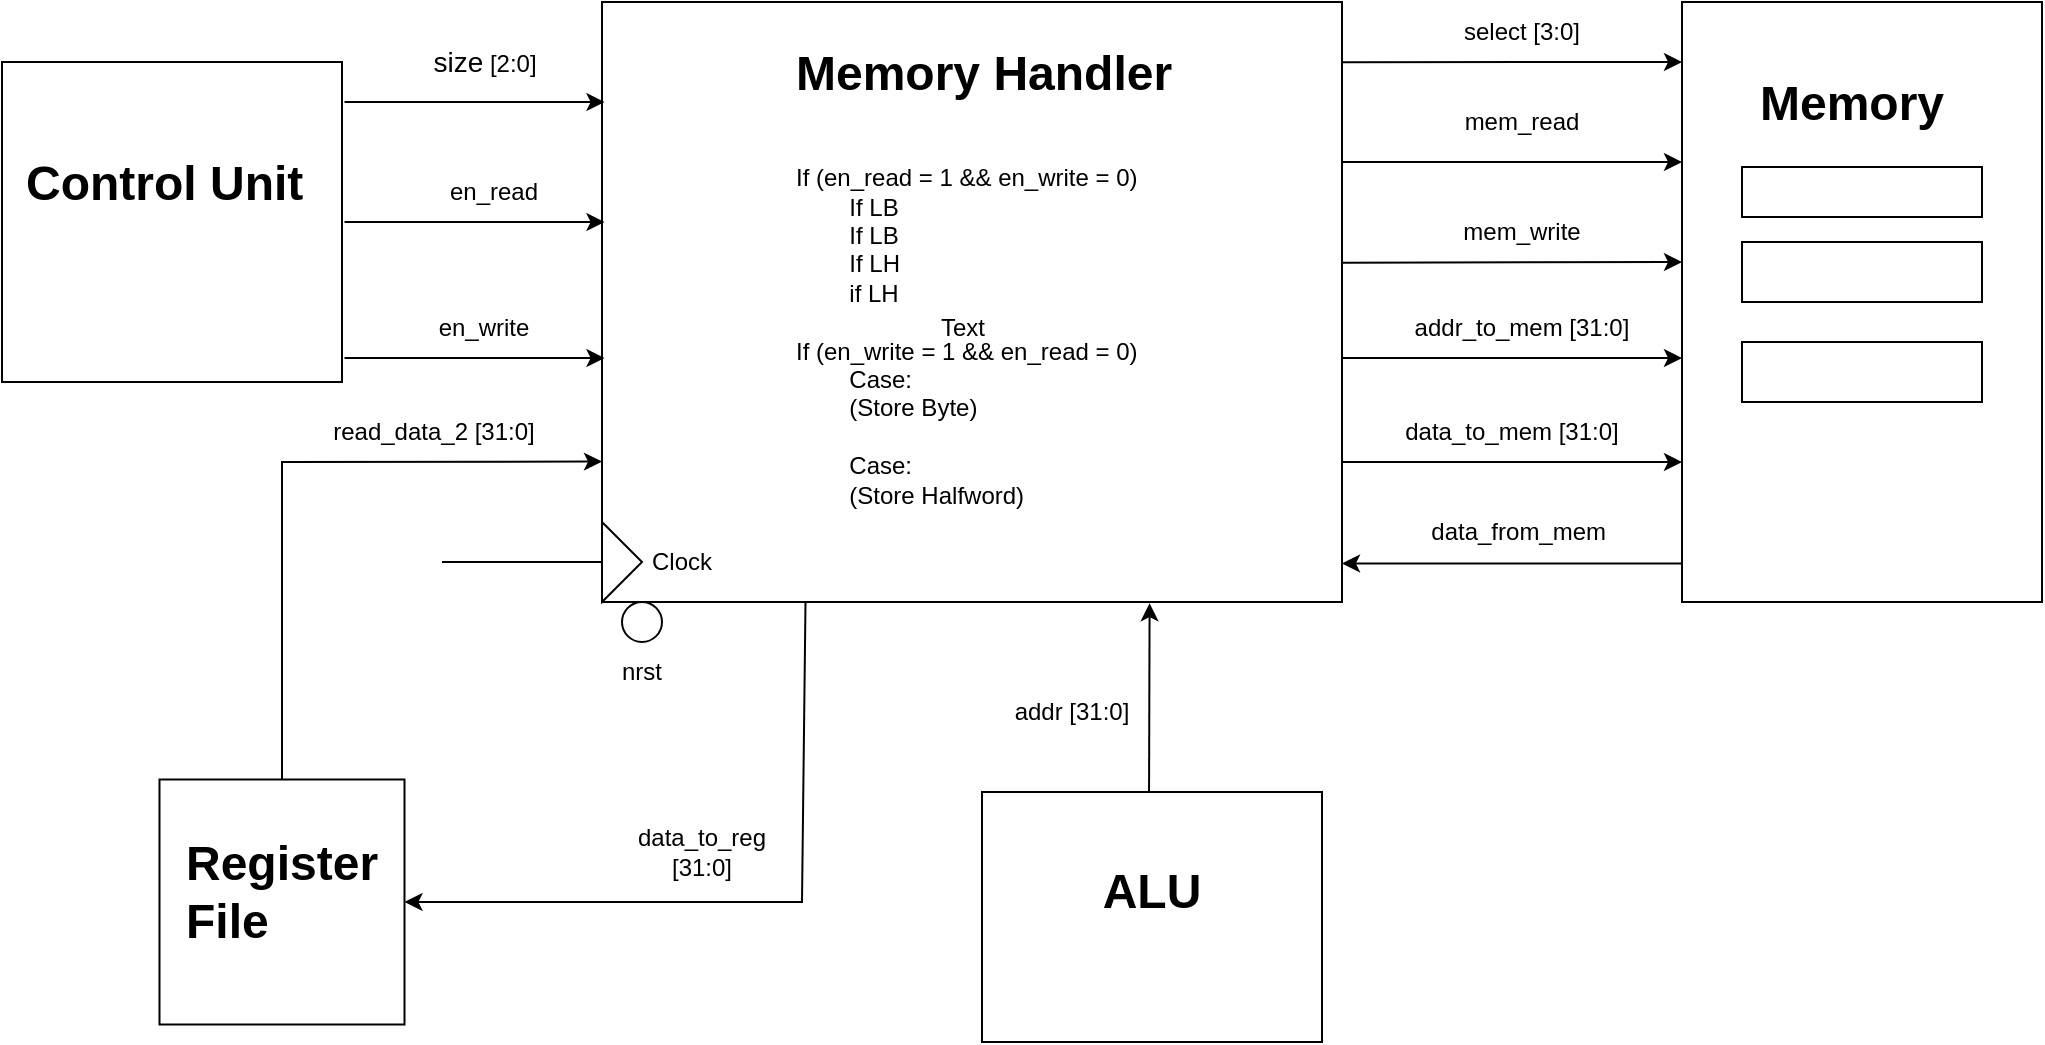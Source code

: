 <mxfile version="24.6.2" type="github">
  <diagram name="Trang-1" id="H_r4qNMvlrrulFxureWI">
    <mxGraphModel dx="2108" dy="551" grid="1" gridSize="10" guides="1" tooltips="1" connect="1" arrows="1" fold="1" page="1" pageScale="1" pageWidth="827" pageHeight="1169" math="0" shadow="0">
      <root>
        <mxCell id="0" />
        <mxCell id="1" parent="0" />
        <mxCell id="SlMsK9wnepzmydgbSHyS-1" value="" style="rounded=0;whiteSpace=wrap;html=1;" parent="1" vertex="1">
          <mxGeometry x="250" y="190" width="370" height="300" as="geometry" />
        </mxCell>
        <mxCell id="SlMsK9wnepzmydgbSHyS-2" value="" style="endArrow=classic;html=1;rounded=0;entryX=-0.006;entryY=0.804;entryDx=0;entryDy=0;entryPerimeter=0;" parent="1" edge="1">
          <mxGeometry width="50" height="50" relative="1" as="geometry">
            <mxPoint x="121.25" y="300" as="sourcePoint" />
            <mxPoint x="251.25" y="300.0" as="targetPoint" />
          </mxGeometry>
        </mxCell>
        <mxCell id="SlMsK9wnepzmydgbSHyS-4" value="" style="endArrow=classic;html=1;rounded=0;" parent="1" edge="1">
          <mxGeometry width="50" height="50" relative="1" as="geometry">
            <mxPoint x="121.25" y="240.0" as="sourcePoint" />
            <mxPoint x="251.25" y="240.0" as="targetPoint" />
          </mxGeometry>
        </mxCell>
        <mxCell id="SlMsK9wnepzmydgbSHyS-13" value="&lt;h1 style=&quot;margin-top: 0px;&quot;&gt;Memory Handler&lt;/h1&gt;&lt;div&gt;&lt;br&gt;&lt;/div&gt;&lt;div&gt;If (en_read = 1 &amp;amp;&amp;amp; en_write = 0)&amp;nbsp;&lt;/div&gt;&lt;div&gt;&lt;span style=&quot;white-space: pre;&quot;&gt;&#x9;&lt;/span&gt;&lt;span style=&quot;text-align: center; background-color: initial;&quot;&gt;If LB&lt;/span&gt;&lt;/div&gt;&lt;div&gt;&lt;span style=&quot;background-color: initial; text-align: center;&quot;&gt;&amp;nbsp; &amp;nbsp; &amp;nbsp; &amp;nbsp; If LB&lt;/span&gt;&lt;/div&gt;&lt;div&gt;&lt;span style=&quot;background-color: initial; text-align: center;&quot;&gt;&amp;nbsp; &amp;nbsp; &amp;nbsp; &amp;nbsp; If LH&lt;/span&gt;&lt;/div&gt;&lt;div&gt;&lt;span style=&quot;background-color: initial; text-align: center;&quot;&gt;&amp;nbsp; &amp;nbsp; &amp;nbsp; &amp;nbsp; if LH&lt;/span&gt;&lt;/div&gt;&lt;div&gt;&lt;span style=&quot;background-color: initial;&quot;&gt;&lt;br&gt;&lt;/span&gt;&lt;/div&gt;&lt;div&gt;&lt;span style=&quot;background-color: initial;&quot;&gt;If (en_write = 1 &amp;amp;&amp;amp; en_read = 0)&lt;/span&gt;&lt;/div&gt;&lt;div&gt;&lt;span style=&quot;white-space: pre;&quot;&gt;&#x9;&lt;/span&gt;Case:&amp;nbsp;&lt;/div&gt;&lt;div&gt;&lt;span style=&quot;white-space: pre;&quot;&gt;&#x9;&lt;/span&gt;(Store Byte)&lt;br&gt;&lt;/div&gt;&lt;div&gt;&lt;br&gt;&lt;/div&gt;&lt;div&gt;&lt;span style=&quot;white-space: pre;&quot;&gt;&#x9;&lt;/span&gt;Case:&amp;nbsp;&lt;br&gt;&lt;/div&gt;&lt;div&gt;&lt;span style=&quot;white-space: pre;&quot;&gt;&#x9;&lt;/span&gt;(Store Halfword)&lt;br&gt;&lt;/div&gt;&lt;div&gt;&lt;br&gt;&lt;/div&gt;" style="text;html=1;whiteSpace=wrap;overflow=hidden;rounded=0;" parent="1" vertex="1">
          <mxGeometry x="345" y="205" width="260" height="265" as="geometry" />
        </mxCell>
        <mxCell id="nYYsBkUTJJwEVYlqWwGL-1" value="" style="endArrow=classic;html=1;rounded=0;entryX=0.74;entryY=1.002;entryDx=0;entryDy=0;entryPerimeter=0;" parent="1" target="SlMsK9wnepzmydgbSHyS-1" edge="1">
          <mxGeometry width="50" height="50" relative="1" as="geometry">
            <mxPoint x="523.53" y="585" as="sourcePoint" />
            <mxPoint x="526.48" y="490" as="targetPoint" />
          </mxGeometry>
        </mxCell>
        <mxCell id="5C-6iCur44hb3Al50GGi-1" value="" style="triangle;whiteSpace=wrap;html=1;" parent="1" vertex="1">
          <mxGeometry x="250" y="450" width="20" height="40" as="geometry" />
        </mxCell>
        <mxCell id="5C-6iCur44hb3Al50GGi-3" value="" style="endArrow=none;html=1;rounded=0;" parent="1" edge="1">
          <mxGeometry width="50" height="50" relative="1" as="geometry">
            <mxPoint x="170" y="470.0" as="sourcePoint" />
            <mxPoint x="250" y="470.0" as="targetPoint" />
          </mxGeometry>
        </mxCell>
        <mxCell id="5C-6iCur44hb3Al50GGi-4" value="Clock" style="text;html=1;align=center;verticalAlign=middle;whiteSpace=wrap;rounded=0;" parent="1" vertex="1">
          <mxGeometry x="260" y="455" width="60" height="30" as="geometry" />
        </mxCell>
        <mxCell id="5C-6iCur44hb3Al50GGi-5" value="" style="ellipse;whiteSpace=wrap;html=1;aspect=fixed;" parent="1" vertex="1">
          <mxGeometry x="260" y="490" width="20" height="20" as="geometry" />
        </mxCell>
        <mxCell id="5C-6iCur44hb3Al50GGi-7" value="nrst" style="text;html=1;align=center;verticalAlign=middle;whiteSpace=wrap;rounded=0;" parent="1" vertex="1">
          <mxGeometry x="240" y="510" width="60" height="30" as="geometry" />
        </mxCell>
        <mxCell id="jUcvrwmncfX_A79w_pjN-4" value="" style="rounded=0;whiteSpace=wrap;html=1;" parent="1" vertex="1">
          <mxGeometry x="440" y="585" width="170" height="125" as="geometry" />
        </mxCell>
        <mxCell id="jUcvrwmncfX_A79w_pjN-5" value="&lt;font style=&quot;font-size: 24px;&quot;&gt;&lt;b&gt;ALU&lt;/b&gt;&lt;/font&gt;" style="text;html=1;align=center;verticalAlign=middle;whiteSpace=wrap;rounded=0;" parent="1" vertex="1">
          <mxGeometry x="465" y="620" width="120" height="30" as="geometry" />
        </mxCell>
        <mxCell id="jUcvrwmncfX_A79w_pjN-11" value="addr [31:0]" style="text;html=1;align=center;verticalAlign=middle;whiteSpace=wrap;rounded=0;" parent="1" vertex="1">
          <mxGeometry x="455" y="530" width="60" height="30" as="geometry" />
        </mxCell>
        <mxCell id="9XSBs2TKCVLQOdmKnw2v-3" value="Text" style="text;html=1;align=center;verticalAlign=middle;resizable=0;points=[];autosize=1;strokeColor=none;fillColor=none;" parent="1" vertex="1">
          <mxGeometry x="405" y="338" width="50" height="30" as="geometry" />
        </mxCell>
        <mxCell id="9XSBs2TKCVLQOdmKnw2v-7" value="&lt;font style=&quot;font-size: 14px;&quot;&gt;size&lt;/font&gt;&amp;nbsp;[2:0]" style="text;html=1;align=center;verticalAlign=middle;resizable=0;points=[];autosize=1;strokeColor=none;fillColor=none;" parent="1" vertex="1">
          <mxGeometry x="151.25" y="205" width="80" height="30" as="geometry" />
        </mxCell>
        <mxCell id="9XSBs2TKCVLQOdmKnw2v-8" value="en_read" style="text;html=1;align=center;verticalAlign=middle;whiteSpace=wrap;rounded=0;" parent="1" vertex="1">
          <mxGeometry x="166.25" y="270" width="60" height="30" as="geometry" />
        </mxCell>
        <mxCell id="9XSBs2TKCVLQOdmKnw2v-9" value="" style="endArrow=classic;html=1;rounded=0;" parent="1" edge="1">
          <mxGeometry width="50" height="50" relative="1" as="geometry">
            <mxPoint x="121.25" y="368" as="sourcePoint" />
            <mxPoint x="251.25" y="368" as="targetPoint" />
          </mxGeometry>
        </mxCell>
        <mxCell id="9XSBs2TKCVLQOdmKnw2v-10" value="en_write" style="text;html=1;align=center;verticalAlign=middle;whiteSpace=wrap;rounded=0;" parent="1" vertex="1">
          <mxGeometry x="161.25" y="338" width="60" height="30" as="geometry" />
        </mxCell>
        <mxCell id="9XSBs2TKCVLQOdmKnw2v-11" value="" style="whiteSpace=wrap;html=1;aspect=fixed;" parent="1" vertex="1">
          <mxGeometry x="28.75" y="578.75" width="122.5" height="122.5" as="geometry" />
        </mxCell>
        <mxCell id="9XSBs2TKCVLQOdmKnw2v-12" value="" style="endArrow=classic;html=1;rounded=0;exitX=0.275;exitY=1.001;exitDx=0;exitDy=0;exitPerimeter=0;entryX=1;entryY=0.5;entryDx=0;entryDy=0;" parent="1" source="SlMsK9wnepzmydgbSHyS-1" target="9XSBs2TKCVLQOdmKnw2v-11" edge="1">
          <mxGeometry width="50" height="50" relative="1" as="geometry">
            <mxPoint x="350" y="500" as="sourcePoint" />
            <mxPoint x="300" y="580" as="targetPoint" />
            <Array as="points">
              <mxPoint x="350" y="640" />
            </Array>
          </mxGeometry>
        </mxCell>
        <mxCell id="9XSBs2TKCVLQOdmKnw2v-14" value="&lt;h1 style=&quot;margin-top: 0px;&quot;&gt;&lt;br&gt;&lt;/h1&gt;" style="text;html=1;whiteSpace=wrap;overflow=hidden;rounded=0;" parent="1" vertex="1">
          <mxGeometry x="200" y="540" width="180" height="120" as="geometry" />
        </mxCell>
        <mxCell id="9XSBs2TKCVLQOdmKnw2v-15" value="&lt;h1 style=&quot;margin-top: 0px;&quot;&gt;Register File&lt;/h1&gt;" style="text;html=1;whiteSpace=wrap;overflow=hidden;rounded=0;" parent="1" vertex="1">
          <mxGeometry x="40" y="600" width="100" height="80" as="geometry" />
        </mxCell>
        <mxCell id="9XSBs2TKCVLQOdmKnw2v-16" value="data_to_reg [31:0]" style="text;html=1;align=center;verticalAlign=middle;whiteSpace=wrap;rounded=0;" parent="1" vertex="1">
          <mxGeometry x="270" y="600" width="60" height="30" as="geometry" />
        </mxCell>
        <mxCell id="9XSBs2TKCVLQOdmKnw2v-19" value="" style="endArrow=classic;html=1;rounded=0;exitX=0.5;exitY=0;exitDx=0;exitDy=0;entryX=0;entryY=0.766;entryDx=0;entryDy=0;entryPerimeter=0;" parent="1" source="9XSBs2TKCVLQOdmKnw2v-11" target="SlMsK9wnepzmydgbSHyS-1" edge="1">
          <mxGeometry width="50" height="50" relative="1" as="geometry">
            <mxPoint x="90" y="570" as="sourcePoint" />
            <mxPoint x="130" y="460" as="targetPoint" />
            <Array as="points">
              <mxPoint x="90" y="420" />
            </Array>
          </mxGeometry>
        </mxCell>
        <mxCell id="9XSBs2TKCVLQOdmKnw2v-21" value="read_data_2 [31:0]" style="text;html=1;align=center;verticalAlign=middle;whiteSpace=wrap;rounded=0;" parent="1" vertex="1">
          <mxGeometry x="106.25" y="390" width="120" height="30" as="geometry" />
        </mxCell>
        <mxCell id="9XSBs2TKCVLQOdmKnw2v-23" value="" style="rounded=0;whiteSpace=wrap;html=1;" parent="1" vertex="1">
          <mxGeometry x="-50" y="220" width="170" height="160" as="geometry" />
        </mxCell>
        <mxCell id="9XSBs2TKCVLQOdmKnw2v-24" value="&lt;h1 style=&quot;margin-top: 0px;&quot;&gt;Control Unit&lt;/h1&gt;" style="text;html=1;whiteSpace=wrap;overflow=hidden;rounded=0;" parent="1" vertex="1">
          <mxGeometry x="-40" y="260" width="160" height="70" as="geometry" />
        </mxCell>
        <mxCell id="9XSBs2TKCVLQOdmKnw2v-25" value="" style="endArrow=classic;html=1;rounded=0;" parent="1" edge="1">
          <mxGeometry width="50" height="50" relative="1" as="geometry">
            <mxPoint x="620" y="270" as="sourcePoint" />
            <mxPoint x="790" y="270" as="targetPoint" />
          </mxGeometry>
        </mxCell>
        <mxCell id="9XSBs2TKCVLQOdmKnw2v-26" value="" style="endArrow=classic;html=1;rounded=0;" parent="1" edge="1">
          <mxGeometry width="50" height="50" relative="1" as="geometry">
            <mxPoint x="620" y="320.33" as="sourcePoint" />
            <mxPoint x="790" y="320" as="targetPoint" />
          </mxGeometry>
        </mxCell>
        <mxCell id="9XSBs2TKCVLQOdmKnw2v-27" value="" style="endArrow=classic;html=1;rounded=0;" parent="1" edge="1">
          <mxGeometry width="50" height="50" relative="1" as="geometry">
            <mxPoint x="620" y="368" as="sourcePoint" />
            <mxPoint x="790" y="368" as="targetPoint" />
          </mxGeometry>
        </mxCell>
        <mxCell id="9XSBs2TKCVLQOdmKnw2v-28" value="" style="endArrow=classic;html=1;rounded=0;" parent="1" edge="1">
          <mxGeometry width="50" height="50" relative="1" as="geometry">
            <mxPoint x="620" y="420" as="sourcePoint" />
            <mxPoint x="790" y="420" as="targetPoint" />
          </mxGeometry>
        </mxCell>
        <mxCell id="9XSBs2TKCVLQOdmKnw2v-29" value="" style="endArrow=classic;html=1;rounded=0;exitX=0;exitY=0.936;exitDx=0;exitDy=0;exitPerimeter=0;" parent="1" source="9XSBs2TKCVLQOdmKnw2v-30" edge="1">
          <mxGeometry width="50" height="50" relative="1" as="geometry">
            <mxPoint x="785.68" y="470.0" as="sourcePoint" />
            <mxPoint x="620" y="470.7" as="targetPoint" />
          </mxGeometry>
        </mxCell>
        <mxCell id="9XSBs2TKCVLQOdmKnw2v-30" value="" style="rounded=0;whiteSpace=wrap;html=1;" parent="1" vertex="1">
          <mxGeometry x="790" y="190" width="180" height="300" as="geometry" />
        </mxCell>
        <mxCell id="9XSBs2TKCVLQOdmKnw2v-32" value="&lt;h1 style=&quot;margin-top: 0px;&quot;&gt;Memory&lt;/h1&gt;" style="text;html=1;whiteSpace=wrap;overflow=hidden;rounded=0;" parent="1" vertex="1">
          <mxGeometry x="827" y="220" width="120" height="70" as="geometry" />
        </mxCell>
        <mxCell id="9XSBs2TKCVLQOdmKnw2v-33" value="mem_read" style="text;html=1;align=center;verticalAlign=middle;whiteSpace=wrap;rounded=0;" parent="1" vertex="1">
          <mxGeometry x="680" y="235" width="60" height="30" as="geometry" />
        </mxCell>
        <mxCell id="9XSBs2TKCVLQOdmKnw2v-34" value="mem_write" style="text;html=1;align=center;verticalAlign=middle;whiteSpace=wrap;rounded=0;" parent="1" vertex="1">
          <mxGeometry x="680" y="290" width="60" height="30" as="geometry" />
        </mxCell>
        <mxCell id="9XSBs2TKCVLQOdmKnw2v-35" value="" style="endArrow=classic;html=1;rounded=0;entryX=0;entryY=0.133;entryDx=0;entryDy=0;entryPerimeter=0;" parent="1" edge="1">
          <mxGeometry width="50" height="50" relative="1" as="geometry">
            <mxPoint x="620" y="220.1" as="sourcePoint" />
            <mxPoint x="790" y="220.0" as="targetPoint" />
          </mxGeometry>
        </mxCell>
        <mxCell id="9XSBs2TKCVLQOdmKnw2v-36" value="select [3:0]" style="text;html=1;align=center;verticalAlign=middle;whiteSpace=wrap;rounded=0;" parent="1" vertex="1">
          <mxGeometry x="670" y="190" width="80" height="30" as="geometry" />
        </mxCell>
        <mxCell id="9XSBs2TKCVLQOdmKnw2v-37" value="addr_to_mem [31:0]" style="text;html=1;align=center;verticalAlign=middle;whiteSpace=wrap;rounded=0;" parent="1" vertex="1">
          <mxGeometry x="645" y="338" width="130" height="30" as="geometry" />
        </mxCell>
        <mxCell id="9XSBs2TKCVLQOdmKnw2v-38" value="data_to_mem [31:0]" style="text;html=1;align=center;verticalAlign=middle;whiteSpace=wrap;rounded=0;" parent="1" vertex="1">
          <mxGeometry x="640" y="390" width="130" height="30" as="geometry" />
        </mxCell>
        <mxCell id="9XSBs2TKCVLQOdmKnw2v-39" value="data_from_mem&amp;nbsp;" style="text;html=1;align=center;verticalAlign=middle;whiteSpace=wrap;rounded=0;" parent="1" vertex="1">
          <mxGeometry x="680" y="440" width="60" height="30" as="geometry" />
        </mxCell>
        <mxCell id="9XSBs2TKCVLQOdmKnw2v-40" value="" style="rounded=0;whiteSpace=wrap;html=1;" parent="1" vertex="1">
          <mxGeometry x="820" y="272.5" width="120" height="25" as="geometry" />
        </mxCell>
        <mxCell id="9XSBs2TKCVLQOdmKnw2v-41" value="" style="rounded=0;whiteSpace=wrap;html=1;" parent="1" vertex="1">
          <mxGeometry x="820" y="310" width="120" height="30" as="geometry" />
        </mxCell>
        <mxCell id="9XSBs2TKCVLQOdmKnw2v-42" value="" style="rounded=0;whiteSpace=wrap;html=1;" parent="1" vertex="1">
          <mxGeometry x="820" y="360" width="120" height="30" as="geometry" />
        </mxCell>
      </root>
    </mxGraphModel>
  </diagram>
</mxfile>
